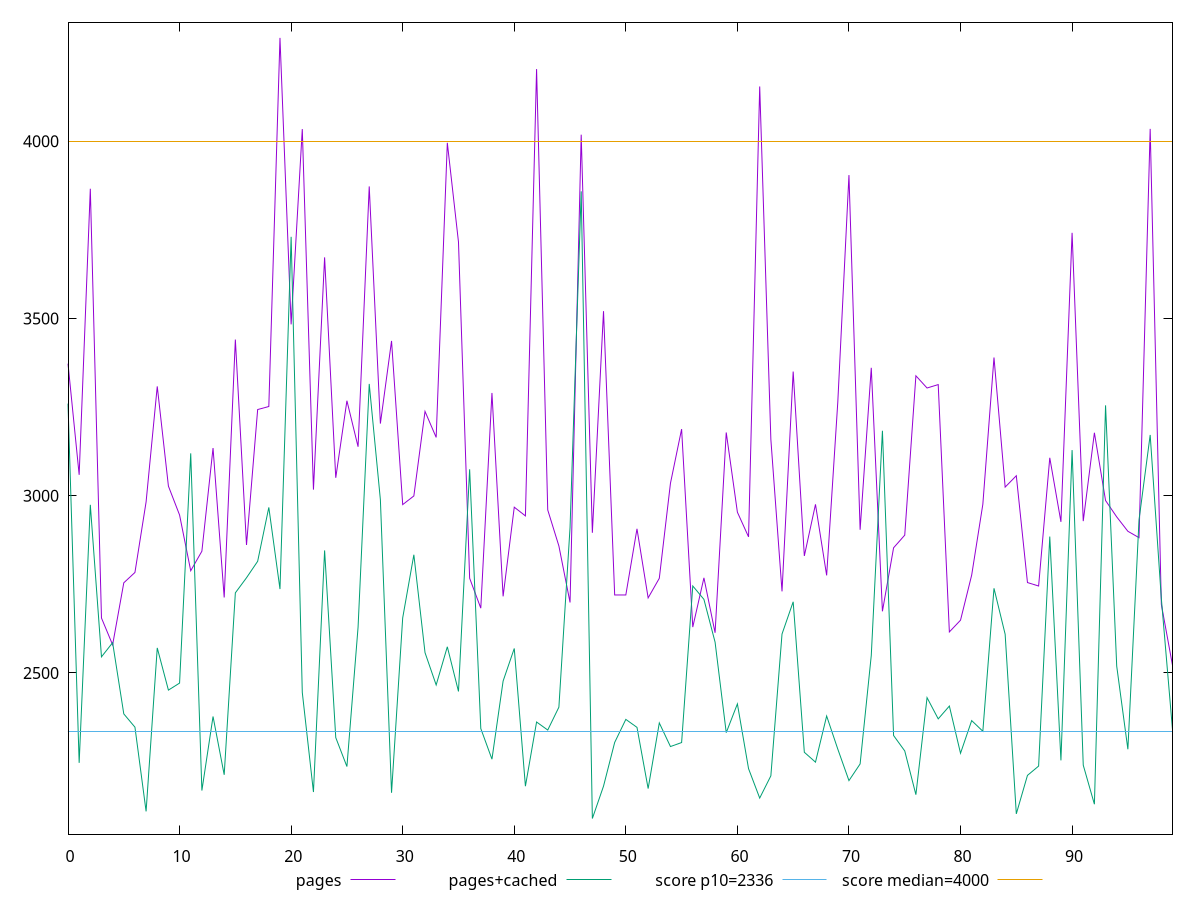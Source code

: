 reset

$pages <<EOF
0 3372.687
1 3059.0950000000003
2 3866.1665000000003
3 2655.1035
4 2579.4235000000003
5 2754.4059999999995
6 2783.6425
7 2982.6834999999996
8 3308.5460000000003
9 3027.2295000000004
10 2945.696
11 2788.4
12 2843.5389999999998
13 3134.5675
14 2713.0280000000002
15 3440.723500000001
16 2861.2169999999996
17 3243.2789999999995
18 3251.870000000001
19 4291.841
20 3483.602999999999
21 4034.5829999999996
22 3017.255
23 3672.5840000000003
24 3050.7350000000006
25 3268.099
26 3138.3109999999997
27 3872.8459999999995
28 3203.651499999999
29 3436.8339999999994
30 2975.093
31 2999.500000000001
32 3238.0035000000003
33 3164.673
34 3995.8429999999994
35 3715.8850000000007
36 2767.3680000000004
37 2682.8535
38 3290.0485000000003
39 2716.229
40 2967.773000000001
41 2943.1865000000003
42 4203.947
43 2960.0055
44 2858.3305000000005
45 2698.922
46 4018.809
47 2895.5739999999996
48 3520.7925000000005
49 2720.0969999999998
50 2720.1835
51 2906.6910000000003
52 2711.829
53 2767.1275
54 3035.12
55 3188.063
56 2629.4240000000004
57 2768.3834999999995
58 2613.4354999999996
59 3178.5219999999995
60 2953.6324999999997
61 2884.041
62 4154.737
63 3158.92
64 2730.2285000000006
65 3350.4464999999996
66 2830.2439999999997
67 2975.719
68 2775.3555
69 3264.6135
70 3904.793
71 2904.066
72 3361.062500000001
73 2673.987000000001
74 2853.2064999999993
75 2888.8865
76 3338.4705000000004
77 3304.0305
78 3313.6845000000003
79 2615.8235000000004
80 2648.938
81 2776.1955000000007
82 2975.8770000000004
83 3390.0570000000007
84 3024.4339999999993
85 3056.509
86 2755.1310000000003
87 2745.3460000000005
88 3107.103
89 2926.3759999999993
90 3741.8235
91 2928.4455
92 3177.7295000000004
93 2986.6050000000005
94 2940.362
95 2899.781
96 2881.7750000000005
97 4035.1994999999997
98 2693.5705000000007
99 2521.569
EOF

$pagesCached <<EOF
0 3260.0780000000004
1 2246.3585000000003
2 2974.4265
3 2545.5365
4 2585.5019999999995
5 2384.535
6 2347.102
7 2109.4745000000003
8 2570.7209999999995
9 2451.657
10 2471.47
11 3119.705
12 2168.2905
13 2377.1704999999997
14 2212.7205000000004
15 2726.048
16 2768.6555000000003
17 2815.1095000000005
18 2967.179
19 2736.749500000001
20 3730.5535000000004
21 2445.079
22 2164.0950000000003
23 2845.8140000000003
24 2317.688
25 2235.9745000000003
26 2629.263
27 3315.5654999999997
28 2988.884
29 2162.0434999999998
30 2655.393499999999
31 2833.5199999999995
32 2557.352
33 2466.1770000000006
34 2573.8965000000007
35 2447.934
36 3074.759
37 2343.2520000000004
38 2256.7720000000004
39 2477.155
40 2569.1645
41 2180.4959999999996
42 2361.6605000000004
43 2338.9894999999997
44 2403.5155
45 2910.4574999999995
46 3858.9609999999993
47 2089.3424999999997
48 2180.639
49 2303.9905
50 2369.0444999999995
51 2346.5280000000002
52 2173.8315
53 2359.048
54 2292.415000000001
55 2303.6989999999996
56 2745.5115000000005
57 2707.6995000000006
58 2586.996
59 2331.6310000000003
60 2412.7390000000005
61 2230.051
62 2147.0285
63 2209.7835000000005
64 2609.843
65 2700.818
66 2276.2455
67 2248.3959999999997
68 2378.5429999999997
69 2285.1115
70 2196.3305
71 2243.3555
72 2549.3755
73 3183.447
74 2323.5179999999996
75 2280.101
76 2156.615
77 2430.416
78 2370.5155
79 2406.7035000000005
80 2273.501
81 2365.669
82 2335.5795000000003
83 2738.9055
84 2609.267
85 2102.473
86 2211.065
87 2237.2945000000004
88 2884.932
89 2253.3765000000003
90 3128.8655
91 2239.929
92 2129.698
93 3255.082
94 2519.344
95 2284.776
96 2932.245000000001
97 3171.5795
98 2709.8615
99 2339.633
EOF

set key outside below
set xrange [0:99]
set yrange [2045.2925299999997:4335.89097]
set trange [2045.2925299999997:4335.89097]
set terminal svg size 640, 520 enhanced background rgb 'white'
set output "report_00015_2021-02-09T16-11-33.973Z/first-meaningful-paint/comparison/line/0_vs_1.svg"

plot $pages title "pages" with line, \
     $pagesCached title "pages+cached" with line, \
     2336 title "score p10=2336", \
     4000 title "score median=4000"

reset
